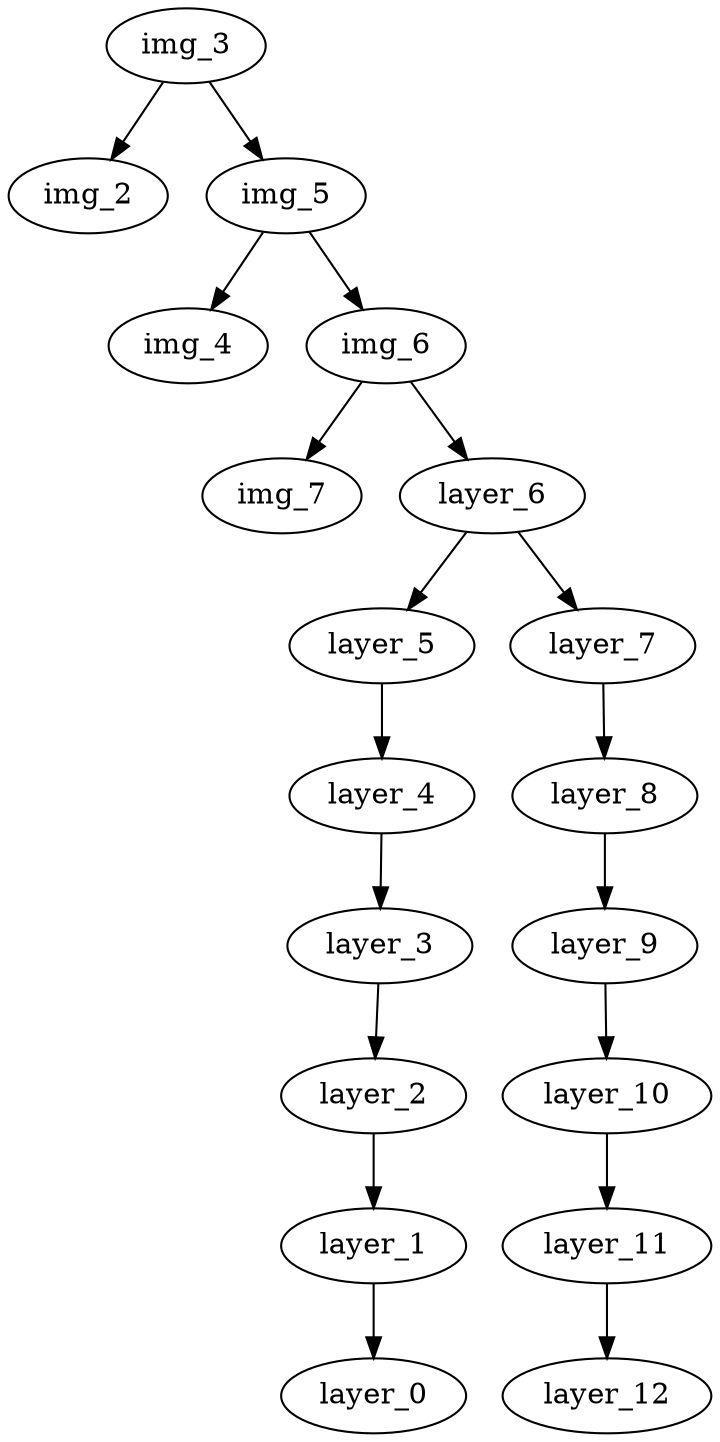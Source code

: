 digraph image_tree_and_subtree {
img_node_3[label="img_3"];
img_node_2[label="img_2"];
img_node_3 -> img_node_2;
img_node_5[label="img_5"];
img_node_3 -> img_node_5;
img_node_4[label="img_4"];
img_node_5 -> img_node_4;
img_node_6[label="img_6"];
img_node_5 -> img_node_6;
img_node_7[label="img_7"];
img_node_6 -> img_node_7;
img_node_6 -> layer_6;
layer_6[label="layer_6"];
layer_6 -> layer_5;
layer_5[label="layer_5"];
layer_5 -> layer_4;
layer_4[label="layer_4"];
layer_4 -> layer_3;
layer_3[label="layer_3"];
layer_3 -> layer_2;
layer_2[label="layer_2"];
layer_2 -> layer_1;
layer_1[label="layer_1"];
layer_1 -> layer_0;
layer_0[label="layer_0"];
layer_6 -> layer_7;
layer_7[label="layer_7"];
layer_7 -> layer_8;
layer_8[label="layer_8"];
layer_8 -> layer_9;
layer_9[label="layer_9"];
layer_9 -> layer_10;
layer_10[label="layer_10"];
layer_10 -> layer_11;
layer_11[label="layer_11"];
layer_11 -> layer_12;
layer_12[label="layer_12"];
}
